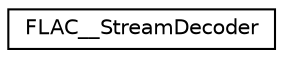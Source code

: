 digraph "Graphical Class Hierarchy"
{
 // LATEX_PDF_SIZE
  edge [fontname="Helvetica",fontsize="10",labelfontname="Helvetica",labelfontsize="10"];
  node [fontname="Helvetica",fontsize="10",shape=record];
  rankdir="LR";
  Node0 [label="FLAC__StreamDecoder",height=0.2,width=0.4,color="black", fillcolor="white", style="filled",URL="$d8/dd2/structFLAC____StreamDecoder.html",tooltip=" "];
}
